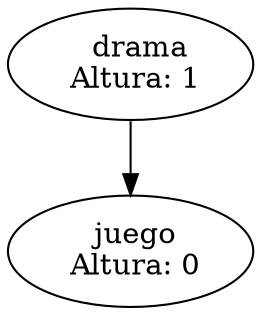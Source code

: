 digraph "GraficaAVL"{ nodo1614629854 [label= "  drama
 Altura: 1"];nodo1608632588 [label= " juego
 Altura: 0"]; nodo1614629854->nodo1608632588
 }
